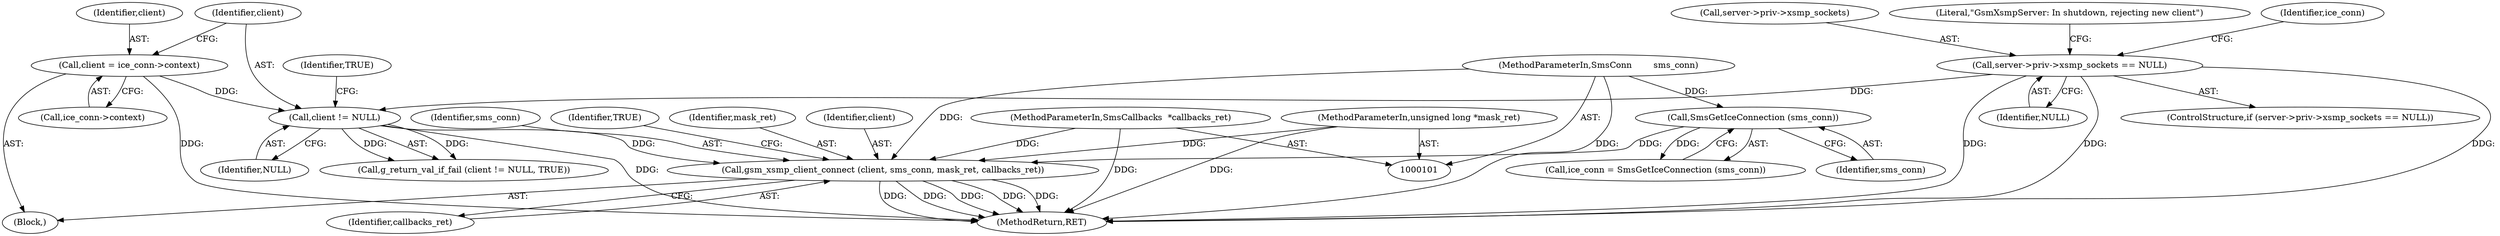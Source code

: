 digraph "0_gnome-session_b0dc999e0b45355314616321dbb6cb71e729fc9d_4@API" {
"1000143" [label="(Call,gsm_xsmp_client_connect (client, sms_conn, mask_ret, callbacks_ret))"];
"1000139" [label="(Call,client != NULL)"];
"1000133" [label="(Call,client = ice_conn->context)"];
"1000111" [label="(Call,server->priv->xsmp_sockets == NULL)"];
"1000131" [label="(Call,SmsGetIceConnection (sms_conn))"];
"1000102" [label="(MethodParameterIn,SmsConn        sms_conn)"];
"1000104" [label="(MethodParameterIn,unsigned long *mask_ret)"];
"1000105" [label="(MethodParameterIn,SmsCallbacks  *callbacks_ret)"];
"1000141" [label="(Identifier,NULL)"];
"1000142" [label="(Identifier,TRUE)"];
"1000138" [label="(Call,g_return_val_if_fail (client != NULL, TRUE))"];
"1000117" [label="(Identifier,NULL)"];
"1000105" [label="(MethodParameterIn,SmsCallbacks  *callbacks_ret)"];
"1000140" [label="(Identifier,client)"];
"1000110" [label="(ControlStructure,if (server->priv->xsmp_sockets == NULL))"];
"1000135" [label="(Call,ice_conn->context)"];
"1000129" [label="(Call,ice_conn = SmsGetIceConnection (sms_conn))"];
"1000150" [label="(MethodReturn,RET)"];
"1000147" [label="(Identifier,callbacks_ret)"];
"1000111" [label="(Call,server->priv->xsmp_sockets == NULL)"];
"1000112" [label="(Call,server->priv->xsmp_sockets)"];
"1000131" [label="(Call,SmsGetIceConnection (sms_conn))"];
"1000133" [label="(Call,client = ice_conn->context)"];
"1000107" [label="(Block,)"];
"1000134" [label="(Identifier,client)"];
"1000145" [label="(Identifier,sms_conn)"];
"1000149" [label="(Identifier,TRUE)"];
"1000104" [label="(MethodParameterIn,unsigned long *mask_ret)"];
"1000102" [label="(MethodParameterIn,SmsConn        sms_conn)"];
"1000132" [label="(Identifier,sms_conn)"];
"1000139" [label="(Call,client != NULL)"];
"1000120" [label="(Literal,\"GsmXsmpServer: In shutdown, rejecting new client\")"];
"1000146" [label="(Identifier,mask_ret)"];
"1000130" [label="(Identifier,ice_conn)"];
"1000143" [label="(Call,gsm_xsmp_client_connect (client, sms_conn, mask_ret, callbacks_ret))"];
"1000144" [label="(Identifier,client)"];
"1000143" -> "1000107"  [label="AST: "];
"1000143" -> "1000147"  [label="CFG: "];
"1000144" -> "1000143"  [label="AST: "];
"1000145" -> "1000143"  [label="AST: "];
"1000146" -> "1000143"  [label="AST: "];
"1000147" -> "1000143"  [label="AST: "];
"1000149" -> "1000143"  [label="CFG: "];
"1000143" -> "1000150"  [label="DDG: "];
"1000143" -> "1000150"  [label="DDG: "];
"1000143" -> "1000150"  [label="DDG: "];
"1000143" -> "1000150"  [label="DDG: "];
"1000143" -> "1000150"  [label="DDG: "];
"1000139" -> "1000143"  [label="DDG: "];
"1000131" -> "1000143"  [label="DDG: "];
"1000102" -> "1000143"  [label="DDG: "];
"1000104" -> "1000143"  [label="DDG: "];
"1000105" -> "1000143"  [label="DDG: "];
"1000139" -> "1000138"  [label="AST: "];
"1000139" -> "1000141"  [label="CFG: "];
"1000140" -> "1000139"  [label="AST: "];
"1000141" -> "1000139"  [label="AST: "];
"1000142" -> "1000139"  [label="CFG: "];
"1000139" -> "1000150"  [label="DDG: "];
"1000139" -> "1000138"  [label="DDG: "];
"1000139" -> "1000138"  [label="DDG: "];
"1000133" -> "1000139"  [label="DDG: "];
"1000111" -> "1000139"  [label="DDG: "];
"1000133" -> "1000107"  [label="AST: "];
"1000133" -> "1000135"  [label="CFG: "];
"1000134" -> "1000133"  [label="AST: "];
"1000135" -> "1000133"  [label="AST: "];
"1000140" -> "1000133"  [label="CFG: "];
"1000133" -> "1000150"  [label="DDG: "];
"1000111" -> "1000110"  [label="AST: "];
"1000111" -> "1000117"  [label="CFG: "];
"1000112" -> "1000111"  [label="AST: "];
"1000117" -> "1000111"  [label="AST: "];
"1000120" -> "1000111"  [label="CFG: "];
"1000130" -> "1000111"  [label="CFG: "];
"1000111" -> "1000150"  [label="DDG: "];
"1000111" -> "1000150"  [label="DDG: "];
"1000111" -> "1000150"  [label="DDG: "];
"1000131" -> "1000129"  [label="AST: "];
"1000131" -> "1000132"  [label="CFG: "];
"1000132" -> "1000131"  [label="AST: "];
"1000129" -> "1000131"  [label="CFG: "];
"1000131" -> "1000129"  [label="DDG: "];
"1000102" -> "1000131"  [label="DDG: "];
"1000102" -> "1000101"  [label="AST: "];
"1000102" -> "1000150"  [label="DDG: "];
"1000104" -> "1000101"  [label="AST: "];
"1000104" -> "1000150"  [label="DDG: "];
"1000105" -> "1000101"  [label="AST: "];
"1000105" -> "1000150"  [label="DDG: "];
}

